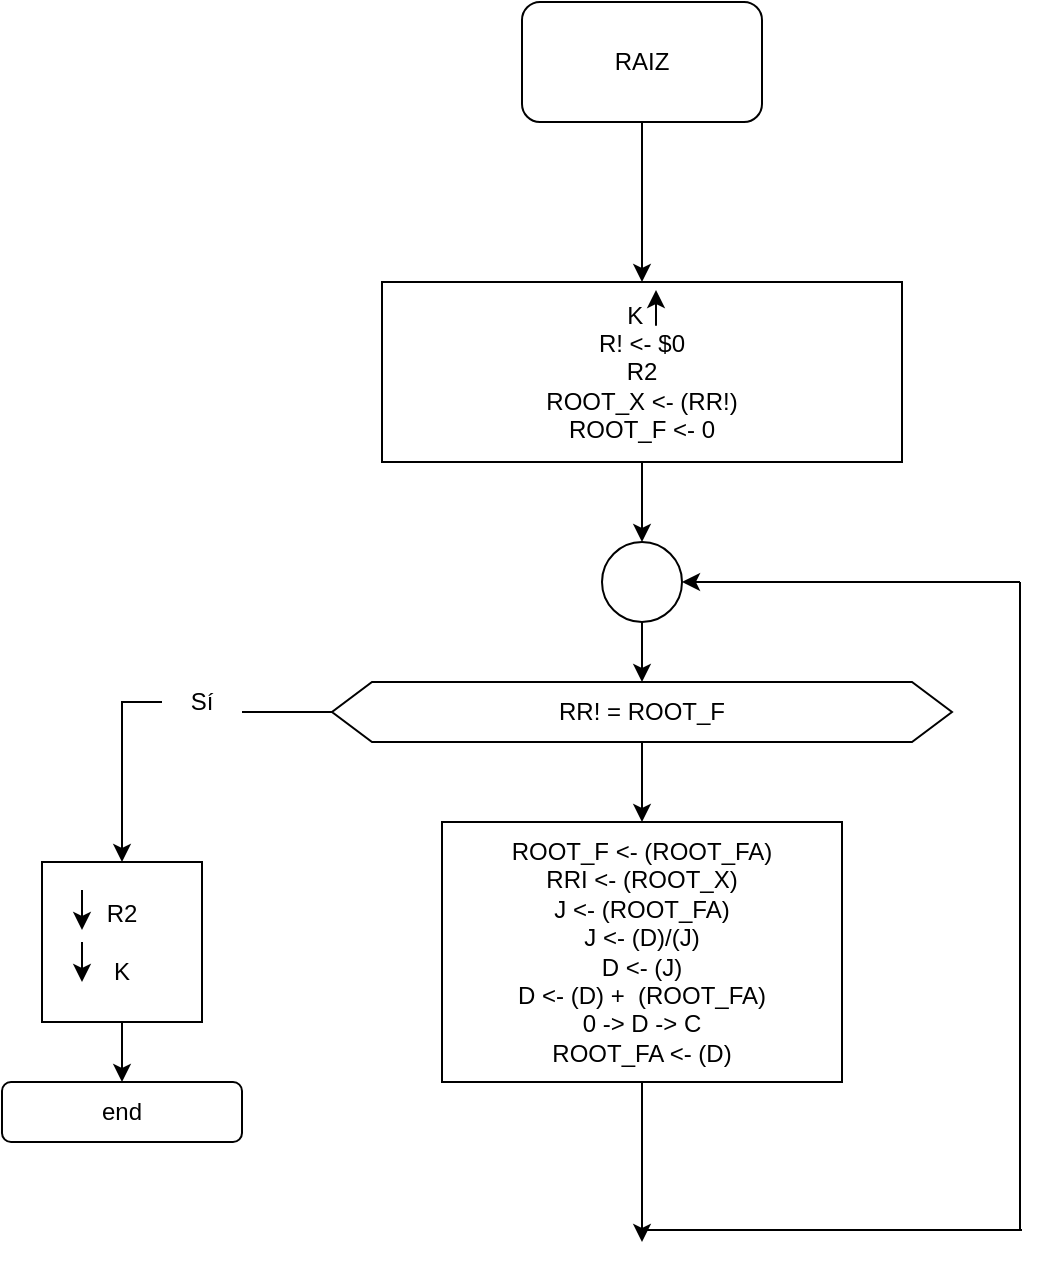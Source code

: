 <mxfile version="14.2.9" type="device"><diagram id="iZ_ZYq0xXJVliPeZB-G1" name="Page-1"><mxGraphModel dx="673" dy="779" grid="1" gridSize="10" guides="1" tooltips="1" connect="1" arrows="1" fold="1" page="1" pageScale="1" pageWidth="850" pageHeight="1100" math="0" shadow="0"><root><mxCell id="0"/><mxCell id="1" parent="0"/><mxCell id="SLaoNvNGc2afRtoPaQx8-7" style="edgeStyle=orthogonalEdgeStyle;rounded=0;orthogonalLoop=1;jettySize=auto;html=1;exitX=0.5;exitY=1;exitDx=0;exitDy=0;entryX=0.5;entryY=0;entryDx=0;entryDy=0;" edge="1" parent="1" source="SLaoNvNGc2afRtoPaQx8-1" target="SLaoNvNGc2afRtoPaQx8-2"><mxGeometry relative="1" as="geometry"/></mxCell><mxCell id="SLaoNvNGc2afRtoPaQx8-1" value="RAIZ" style="rounded=1;whiteSpace=wrap;html=1;" vertex="1" parent="1"><mxGeometry x="290" y="130" width="120" height="60" as="geometry"/></mxCell><mxCell id="SLaoNvNGc2afRtoPaQx8-2" value="K &amp;nbsp;&lt;br&gt;R! &amp;lt;- $0&lt;br&gt;R2&lt;br&gt;ROOT_X &amp;lt;- (RR!)&lt;br&gt;ROOT_F &amp;lt;- 0" style="rounded=0;whiteSpace=wrap;html=1;" vertex="1" parent="1"><mxGeometry x="220" y="270" width="260" height="90" as="geometry"/></mxCell><mxCell id="SLaoNvNGc2afRtoPaQx8-16" value="" style="endArrow=classic;html=1;" edge="1" parent="1"><mxGeometry width="50" height="50" relative="1" as="geometry"><mxPoint x="357" y="284" as="sourcePoint"/><mxPoint x="357" y="274" as="targetPoint"/><Array as="points"><mxPoint x="357" y="294"/><mxPoint x="357" y="284"/></Array></mxGeometry></mxCell><mxCell id="SLaoNvNGc2afRtoPaQx8-22" style="edgeStyle=orthogonalEdgeStyle;rounded=0;orthogonalLoop=1;jettySize=auto;html=1;exitX=0.5;exitY=1;exitDx=0;exitDy=0;entryX=0.5;entryY=0;entryDx=0;entryDy=0;" edge="1" parent="1" source="SLaoNvNGc2afRtoPaQx8-17" target="SLaoNvNGc2afRtoPaQx8-21"><mxGeometry relative="1" as="geometry"/></mxCell><mxCell id="SLaoNvNGc2afRtoPaQx8-17" value="" style="ellipse;whiteSpace=wrap;html=1;aspect=fixed;" vertex="1" parent="1"><mxGeometry x="330" y="400" width="40" height="40" as="geometry"/></mxCell><mxCell id="SLaoNvNGc2afRtoPaQx8-19" value="" style="endArrow=classic;html=1;entryX=0.5;entryY=0;entryDx=0;entryDy=0;exitX=0.5;exitY=1;exitDx=0;exitDy=0;" edge="1" parent="1" source="SLaoNvNGc2afRtoPaQx8-2" target="SLaoNvNGc2afRtoPaQx8-17"><mxGeometry width="50" height="50" relative="1" as="geometry"><mxPoint x="320" y="310" as="sourcePoint"/><mxPoint x="370" y="260" as="targetPoint"/></mxGeometry></mxCell><mxCell id="SLaoNvNGc2afRtoPaQx8-24" style="edgeStyle=orthogonalEdgeStyle;rounded=0;orthogonalLoop=1;jettySize=auto;html=1;exitX=0.5;exitY=1;exitDx=0;exitDy=0;" edge="1" parent="1" source="SLaoNvNGc2afRtoPaQx8-21" target="SLaoNvNGc2afRtoPaQx8-23"><mxGeometry relative="1" as="geometry"/></mxCell><mxCell id="SLaoNvNGc2afRtoPaQx8-21" value="RR! = ROOT_F" style="shape=hexagon;perimeter=hexagonPerimeter2;whiteSpace=wrap;html=1;fixedSize=1;" vertex="1" parent="1"><mxGeometry x="195" y="470" width="310" height="30" as="geometry"/></mxCell><mxCell id="SLaoNvNGc2afRtoPaQx8-26" style="edgeStyle=orthogonalEdgeStyle;rounded=0;orthogonalLoop=1;jettySize=auto;html=1;exitX=0.5;exitY=1;exitDx=0;exitDy=0;" edge="1" parent="1" source="SLaoNvNGc2afRtoPaQx8-23"><mxGeometry relative="1" as="geometry"><mxPoint x="350" y="750" as="targetPoint"/></mxGeometry></mxCell><mxCell id="SLaoNvNGc2afRtoPaQx8-23" value="ROOT_F &amp;lt;- (ROOT_FA)&lt;br&gt;RRI &amp;lt;- (ROOT_X)&lt;br&gt;J &amp;lt;- (ROOT_FA)&lt;br&gt;J &amp;lt;- (D)/(J)&lt;br&gt;D &amp;lt;- (J)&lt;br&gt;D &amp;lt;- (D) + &amp;nbsp;(ROOT_FA)&lt;br&gt;0 -&amp;gt; D -&amp;gt; C&lt;br&gt;ROOT_FA &amp;lt;- (D)" style="rounded=0;whiteSpace=wrap;html=1;" vertex="1" parent="1"><mxGeometry x="250" y="540" width="200" height="130" as="geometry"/></mxCell><mxCell id="SLaoNvNGc2afRtoPaQx8-25" value="" style="endArrow=none;html=1;" edge="1" parent="1"><mxGeometry width="50" height="50" relative="1" as="geometry"><mxPoint x="350" y="744" as="sourcePoint"/><mxPoint x="540" y="744" as="targetPoint"/></mxGeometry></mxCell><mxCell id="SLaoNvNGc2afRtoPaQx8-27" value="" style="endArrow=none;html=1;" edge="1" parent="1"><mxGeometry width="50" height="50" relative="1" as="geometry"><mxPoint x="539" y="744" as="sourcePoint"/><mxPoint x="539" y="420" as="targetPoint"/></mxGeometry></mxCell><mxCell id="SLaoNvNGc2afRtoPaQx8-28" value="" style="endArrow=classic;html=1;entryX=1;entryY=0.5;entryDx=0;entryDy=0;" edge="1" parent="1" target="SLaoNvNGc2afRtoPaQx8-17"><mxGeometry width="50" height="50" relative="1" as="geometry"><mxPoint x="539" y="420" as="sourcePoint"/><mxPoint x="589" y="393" as="targetPoint"/></mxGeometry></mxCell><mxCell id="SLaoNvNGc2afRtoPaQx8-38" style="edgeStyle=orthogonalEdgeStyle;rounded=0;orthogonalLoop=1;jettySize=auto;html=1;exitX=0.5;exitY=1;exitDx=0;exitDy=0;entryX=0.5;entryY=0;entryDx=0;entryDy=0;" edge="1" parent="1" source="SLaoNvNGc2afRtoPaQx8-30" target="SLaoNvNGc2afRtoPaQx8-31"><mxGeometry relative="1" as="geometry"/></mxCell><mxCell id="SLaoNvNGc2afRtoPaQx8-30" value="R2&lt;br&gt;&lt;br&gt;K" style="whiteSpace=wrap;html=1;aspect=fixed;" vertex="1" parent="1"><mxGeometry x="50" y="560" width="80" height="80" as="geometry"/></mxCell><mxCell id="SLaoNvNGc2afRtoPaQx8-31" value="end" style="rounded=1;whiteSpace=wrap;html=1;" vertex="1" parent="1"><mxGeometry x="30" y="670" width="120" height="30" as="geometry"/></mxCell><mxCell id="SLaoNvNGc2afRtoPaQx8-34" style="edgeStyle=orthogonalEdgeStyle;rounded=0;orthogonalLoop=1;jettySize=auto;html=1;exitX=0;exitY=0.5;exitDx=0;exitDy=0;entryX=0.5;entryY=0;entryDx=0;entryDy=0;" edge="1" parent="1" source="SLaoNvNGc2afRtoPaQx8-32" target="SLaoNvNGc2afRtoPaQx8-30"><mxGeometry relative="1" as="geometry"/></mxCell><mxCell id="SLaoNvNGc2afRtoPaQx8-32" value="Sí" style="text;html=1;strokeColor=none;fillColor=none;align=center;verticalAlign=middle;whiteSpace=wrap;rounded=0;" vertex="1" parent="1"><mxGeometry x="110" y="470" width="40" height="20" as="geometry"/></mxCell><mxCell id="SLaoNvNGc2afRtoPaQx8-33" value="" style="endArrow=none;html=1;entryX=0;entryY=0.5;entryDx=0;entryDy=0;exitX=1;exitY=0.75;exitDx=0;exitDy=0;" edge="1" parent="1" source="SLaoNvNGc2afRtoPaQx8-32" target="SLaoNvNGc2afRtoPaQx8-21"><mxGeometry width="50" height="50" relative="1" as="geometry"><mxPoint x="150" y="520" as="sourcePoint"/><mxPoint x="190" y="480" as="targetPoint"/></mxGeometry></mxCell><mxCell id="SLaoNvNGc2afRtoPaQx8-39" value="" style="endArrow=classic;html=1;" edge="1" parent="1"><mxGeometry width="50" height="50" relative="1" as="geometry"><mxPoint x="70" y="574" as="sourcePoint"/><mxPoint x="70" y="594" as="targetPoint"/><Array as="points"><mxPoint x="70" y="584"/><mxPoint x="70" y="574"/></Array></mxGeometry></mxCell><mxCell id="SLaoNvNGc2afRtoPaQx8-40" value="" style="endArrow=classic;html=1;" edge="1" parent="1"><mxGeometry width="50" height="50" relative="1" as="geometry"><mxPoint x="70.0" y="600" as="sourcePoint"/><mxPoint x="70.0" y="620" as="targetPoint"/><Array as="points"><mxPoint x="70" y="610"/></Array></mxGeometry></mxCell></root></mxGraphModel></diagram></mxfile>